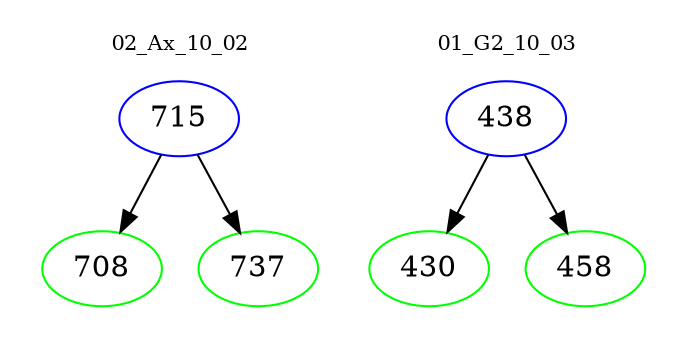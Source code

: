 digraph{
subgraph cluster_0 {
color = white
label = "02_Ax_10_02";
fontsize=10;
T0_715 [label="715", color="blue"]
T0_715 -> T0_708 [color="black"]
T0_708 [label="708", color="green"]
T0_715 -> T0_737 [color="black"]
T0_737 [label="737", color="green"]
}
subgraph cluster_1 {
color = white
label = "01_G2_10_03";
fontsize=10;
T1_438 [label="438", color="blue"]
T1_438 -> T1_430 [color="black"]
T1_430 [label="430", color="green"]
T1_438 -> T1_458 [color="black"]
T1_458 [label="458", color="green"]
}
}
